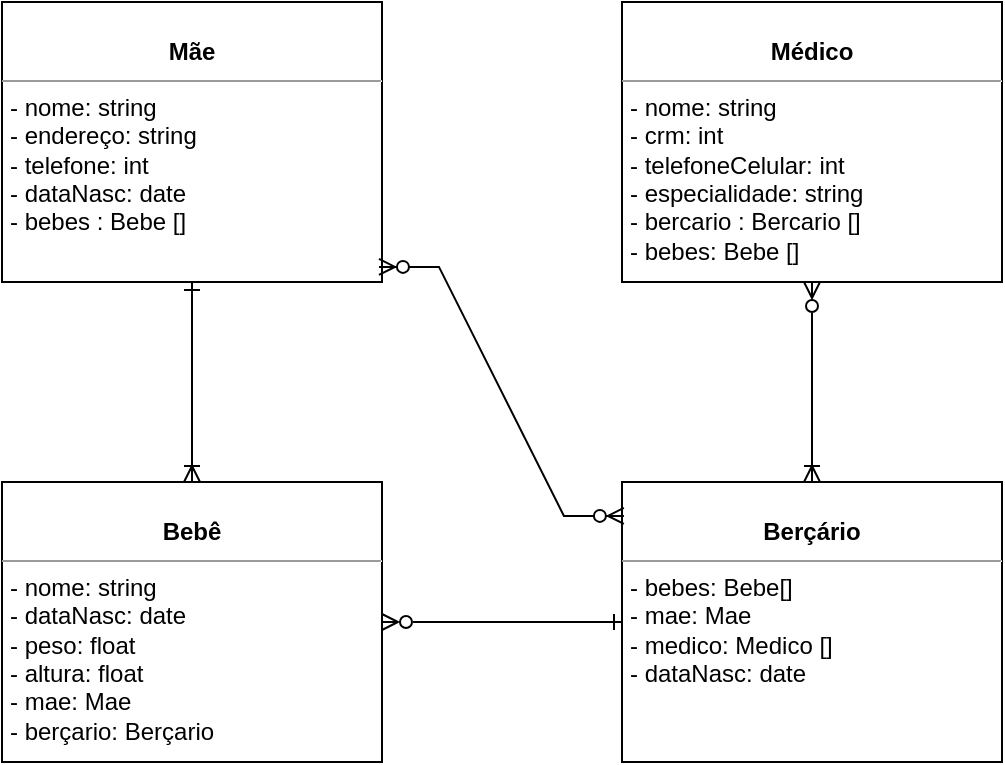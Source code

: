 <mxfile version="21.7.2" type="device">
  <diagram name="Page-1" id="c4acf3e9-155e-7222-9cf6-157b1a14988f">
    <mxGraphModel dx="483" dy="344" grid="1" gridSize="10" guides="1" tooltips="1" connect="1" arrows="1" fold="1" page="1" pageScale="1" pageWidth="850" pageHeight="1100" background="none" math="0" shadow="0">
      <root>
        <mxCell id="0" />
        <mxCell id="1" parent="0" />
        <mxCell id="_4xpYMSseJb_QyTllQsr-3" value="" style="edgeStyle=orthogonalEdgeStyle;rounded=0;orthogonalLoop=1;jettySize=auto;html=1;endArrow=ERoneToMany;endFill=0;startArrow=ERzeroToMany;startFill=0;" parent="1" source="5d2195bd80daf111-12" target="5d2195bd80daf111-20" edge="1">
          <mxGeometry relative="1" as="geometry" />
        </mxCell>
        <mxCell id="5d2195bd80daf111-12" value="&lt;p style=&quot;margin:0px;margin-top:4px;text-align:center;&quot;&gt;&lt;br&gt;&lt;b&gt;Médico&lt;/b&gt;&lt;/p&gt;&lt;hr size=&quot;1&quot;&gt;&lt;p style=&quot;margin:0px;margin-left:4px;&quot;&gt;- nome: string&lt;br&gt;- crm: int&lt;/p&gt;&lt;p style=&quot;margin:0px;margin-left:4px;&quot;&gt;- telefoneCelular: int&lt;/p&gt;&lt;p style=&quot;margin:0px;margin-left:4px;&quot;&gt;- especialidade: string&lt;/p&gt;&lt;p style=&quot;margin:0px;margin-left:4px;&quot;&gt;- bercario : Bercario []&lt;/p&gt;&lt;p style=&quot;margin:0px;margin-left:4px;&quot;&gt;- bebes: Bebe []&lt;/p&gt;&lt;p style=&quot;margin:0px;margin-left:4px;&quot;&gt;&lt;br&gt;&lt;/p&gt;" style="verticalAlign=top;align=left;overflow=fill;fontSize=12;fontFamily=Helvetica;html=1;rounded=0;shadow=0;comic=0;labelBackgroundColor=none;strokeWidth=1" parent="1" vertex="1">
          <mxGeometry x="360" y="60" width="190" height="140" as="geometry" />
        </mxCell>
        <mxCell id="_4xpYMSseJb_QyTllQsr-2" value="" style="edgeStyle=orthogonalEdgeStyle;rounded=0;orthogonalLoop=1;jettySize=auto;html=1;endArrow=ERoneToMany;endFill=0;startArrow=ERone;startFill=0;" parent="1" source="5d2195bd80daf111-18" target="5d2195bd80daf111-19" edge="1">
          <mxGeometry relative="1" as="geometry" />
        </mxCell>
        <mxCell id="5d2195bd80daf111-18" value="&lt;p style=&quot;margin:0px;margin-top:4px;text-align:center;&quot;&gt;&lt;br&gt;&lt;b&gt;Mãe&lt;/b&gt;&lt;/p&gt;&lt;hr size=&quot;1&quot;&gt;&lt;p style=&quot;margin:0px;margin-left:4px;&quot;&gt;- nome: string&lt;br&gt;- endereço: string&lt;/p&gt;&lt;p style=&quot;margin:0px;margin-left:4px;&quot;&gt;- telefone: int&lt;/p&gt;&lt;p style=&quot;margin:0px;margin-left:4px;&quot;&gt;- dataNasc: date&lt;/p&gt;&lt;p style=&quot;margin:0px;margin-left:4px;&quot;&gt;- bebes : Bebe []&lt;/p&gt;" style="verticalAlign=top;align=left;overflow=fill;fontSize=12;fontFamily=Helvetica;html=1;rounded=0;shadow=0;comic=0;labelBackgroundColor=none;strokeWidth=1" parent="1" vertex="1">
          <mxGeometry x="50" y="60" width="190" height="140" as="geometry" />
        </mxCell>
        <mxCell id="_4xpYMSseJb_QyTllQsr-4" style="edgeStyle=orthogonalEdgeStyle;rounded=0;orthogonalLoop=1;jettySize=auto;html=1;endArrow=ERone;endFill=0;startArrow=ERzeroToMany;startFill=0;" parent="1" source="5d2195bd80daf111-19" target="5d2195bd80daf111-20" edge="1">
          <mxGeometry relative="1" as="geometry" />
        </mxCell>
        <mxCell id="5d2195bd80daf111-19" value="&lt;p style=&quot;margin:0px;margin-top:4px;text-align:center;&quot;&gt;&lt;br&gt;&lt;b&gt;Bebê&lt;/b&gt;&lt;/p&gt;&lt;hr size=&quot;1&quot;&gt;&lt;p style=&quot;margin:0px;margin-left:4px;&quot;&gt;- nome: string&lt;br&gt;- dataNasc: date&lt;/p&gt;&lt;p style=&quot;margin:0px;margin-left:4px;&quot;&gt;- peso: float&lt;/p&gt;&lt;p style=&quot;margin:0px;margin-left:4px;&quot;&gt;- altura: float&lt;/p&gt;&lt;p style=&quot;margin:0px;margin-left:4px;&quot;&gt;- mae: Mae&lt;/p&gt;&lt;p style=&quot;margin:0px;margin-left:4px;&quot;&gt;- berçario: Berçario&lt;/p&gt;" style="verticalAlign=top;align=left;overflow=fill;fontSize=12;fontFamily=Helvetica;html=1;rounded=0;shadow=0;comic=0;labelBackgroundColor=none;strokeWidth=1" parent="1" vertex="1">
          <mxGeometry x="50" y="300" width="190" height="140" as="geometry" />
        </mxCell>
        <mxCell id="5d2195bd80daf111-20" value="&lt;p style=&quot;margin:0px;margin-top:4px;text-align:center;&quot;&gt;&lt;br&gt;&lt;b&gt;Berçário&lt;/b&gt;&lt;br&gt;&lt;/p&gt;&lt;hr size=&quot;1&quot;&gt;&lt;p style=&quot;margin:0px;margin-left:4px;&quot;&gt;- bebes: Bebe[]&lt;br&gt;- mae: Mae&lt;/p&gt;&lt;p style=&quot;margin:0px;margin-left:4px;&quot;&gt;- medico: Medico []&lt;/p&gt;&lt;p style=&quot;margin:0px;margin-left:4px;&quot;&gt;- dataNasc: date&lt;/p&gt;&lt;p style=&quot;margin:0px;margin-left:4px;&quot;&gt;&lt;br&gt;&lt;/p&gt;&lt;p style=&quot;margin:0px;margin-left:4px;&quot;&gt;&lt;br&gt;&lt;/p&gt;&lt;p style=&quot;margin:0px;margin-left:4px;&quot;&gt;&lt;br&gt;&lt;/p&gt;" style="verticalAlign=top;align=left;overflow=fill;fontSize=12;fontFamily=Helvetica;html=1;rounded=0;shadow=0;comic=0;labelBackgroundColor=none;strokeWidth=1" parent="1" vertex="1">
          <mxGeometry x="360" y="300" width="190" height="140" as="geometry" />
        </mxCell>
        <mxCell id="UJDj9nEr7Lved5kjGxod-9" value="" style="edgeStyle=entityRelationEdgeStyle;fontSize=12;html=1;endArrow=ERzeroToMany;endFill=1;startArrow=ERzeroToMany;rounded=0;entryX=0.992;entryY=0.946;entryDx=0;entryDy=0;entryPerimeter=0;exitX=0.005;exitY=0.121;exitDx=0;exitDy=0;exitPerimeter=0;" edge="1" parent="1" source="5d2195bd80daf111-20" target="5d2195bd80daf111-18">
          <mxGeometry width="100" height="100" relative="1" as="geometry">
            <mxPoint x="379.43" y="362.54" as="sourcePoint" />
            <mxPoint x="260.0" y="200.0" as="targetPoint" />
            <Array as="points">
              <mxPoint x="329.43" y="222.54" />
            </Array>
          </mxGeometry>
        </mxCell>
      </root>
    </mxGraphModel>
  </diagram>
</mxfile>
